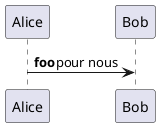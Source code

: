 {
  "sha1": "4x3lmnk79idvjqr6uj9n608z3pcxi3n",
  "insertion": {
    "when": "2024-05-30T20:48:20.598Z",
    "url": "http://forum.plantuml.net/9031/do-you-plan-for-conditional-code-in-macros?show=9167#a9167",
    "user": "plantuml@gmail.com"
  }
}
@startuml
'!preprocessorV2
!function bold($text)
!return "<b>"+ $text +"</b>"
!endfunction

Alice -> Bob : bold("foo")pour nous
@enduml
